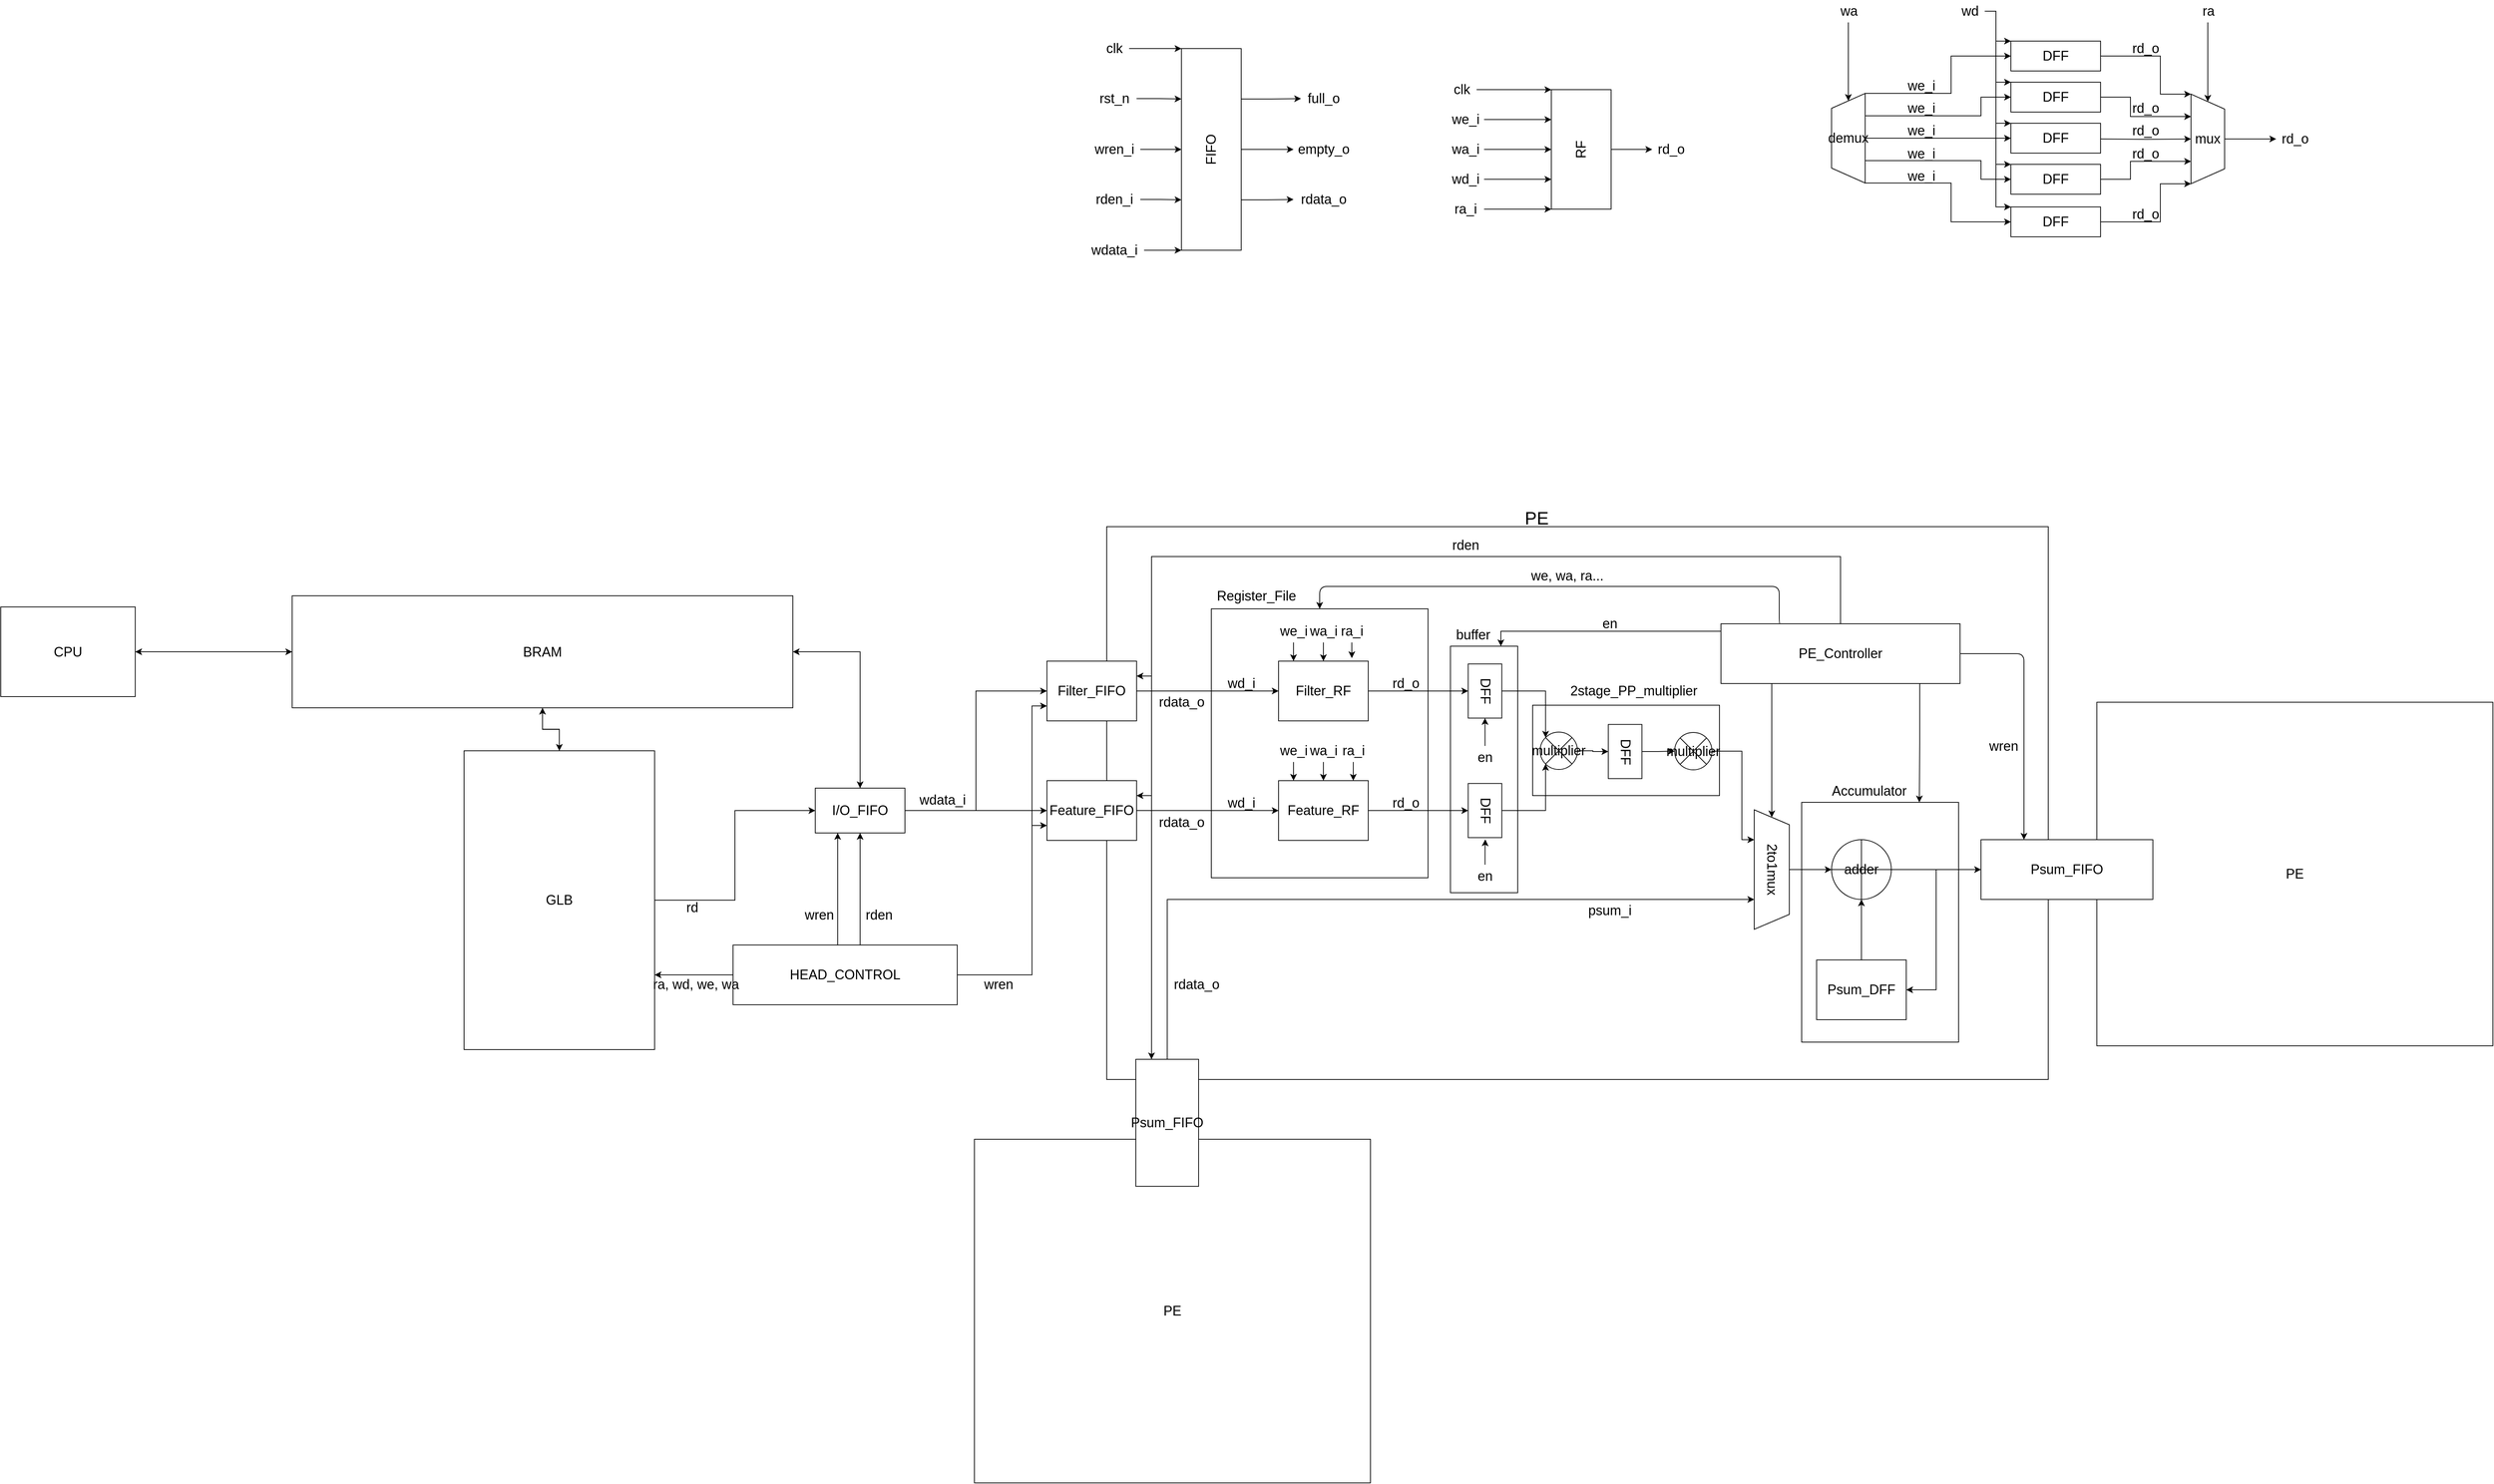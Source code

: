 <mxfile version="20.0.1" type="device"><diagram id="ClHz5DemHqHzd_9Uz0g5" name="Page-1"><mxGraphModel dx="4924" dy="2792" grid="1" gridSize="10" guides="1" tooltips="1" connect="1" arrows="1" fold="1" page="0" pageScale="1" pageWidth="1169" pageHeight="1654" math="0" shadow="0"><root><mxCell id="0"/><mxCell id="1" parent="0"/><mxCell id="YlhcDTUAcdP8kSpqyQOk-126" value="PE" style="whiteSpace=wrap;html=1;fontSize=18;rounded=0;" vertex="1" parent="1"><mxGeometry x="1275" y="95" width="530" height="460" as="geometry"/></mxCell><mxCell id="YlhcDTUAcdP8kSpqyQOk-197" value="PE" style="whiteSpace=wrap;html=1;fontSize=18;rounded=0;" vertex="1" parent="1"><mxGeometry x="-227" y="680" width="530" height="460" as="geometry"/></mxCell><mxCell id="YlhcDTUAcdP8kSpqyQOk-185" value="" style="whiteSpace=wrap;html=1;" vertex="1" parent="1"><mxGeometry x="-50" y="-140" width="1260" height="740" as="geometry"/></mxCell><mxCell id="YlhcDTUAcdP8kSpqyQOk-167" value="" style="whiteSpace=wrap;html=1;fontSize=18;rounded=0;" vertex="1" parent="1"><mxGeometry x="90" y="-30" width="290" height="360" as="geometry"/></mxCell><mxCell id="YlhcDTUAcdP8kSpqyQOk-161" value="" style="whiteSpace=wrap;html=1;fontSize=18;rounded=0;" vertex="1" parent="1"><mxGeometry x="520" y="99" width="250" height="121" as="geometry"/></mxCell><mxCell id="YlhcDTUAcdP8kSpqyQOk-154" value="" style="whiteSpace=wrap;html=1;fontSize=18;rounded=0;" vertex="1" parent="1"><mxGeometry x="880" y="229" width="210" height="321" as="geometry"/></mxCell><mxCell id="YlhcDTUAcdP8kSpqyQOk-148" value="" style="whiteSpace=wrap;html=1;fontSize=18;rounded=0;" vertex="1" parent="1"><mxGeometry x="410" y="20" width="90" height="330" as="geometry"/></mxCell><mxCell id="94a2racDDTuGO-RFMz66-88" style="edgeStyle=orthogonalEdgeStyle;orthogonalLoop=1;jettySize=auto;html=1;entryX=0.5;entryY=1;entryDx=0;entryDy=0;fontSize=18;rounded=0;" parent="1" source="EU0lng_azmRZBJbkWimH-1" target="94a2racDDTuGO-RFMz66-87" edge="1"><mxGeometry relative="1" as="geometry"/></mxCell><mxCell id="EU0lng_azmRZBJbkWimH-1" value="Filter_RF" style="whiteSpace=wrap;html=1;fontSize=18;rounded=0;" parent="1" vertex="1"><mxGeometry x="180" y="40" width="120" height="80" as="geometry"/></mxCell><mxCell id="YlhcDTUAcdP8kSpqyQOk-133" style="edgeStyle=orthogonalEdgeStyle;orthogonalLoop=1;jettySize=auto;html=1;entryX=0.5;entryY=1;entryDx=0;entryDy=0;fontSize=18;rounded=0;" edge="1" parent="1" source="94a2racDDTuGO-RFMz66-1" target="YlhcDTUAcdP8kSpqyQOk-132"><mxGeometry relative="1" as="geometry"/></mxCell><mxCell id="94a2racDDTuGO-RFMz66-1" value="multiplier" style="shape=sumEllipse;perimeter=ellipsePerimeter;whiteSpace=wrap;html=1;backgroundOutline=1;fontSize=18;rounded=0;" parent="1" vertex="1"><mxGeometry x="530" y="135" width="50" height="50" as="geometry"/></mxCell><mxCell id="94a2racDDTuGO-RFMz66-15" style="edgeStyle=orthogonalEdgeStyle;orthogonalLoop=1;jettySize=auto;html=1;fontSize=18;rounded=0;" parent="1" source="94a2racDDTuGO-RFMz66-2" target="94a2racDDTuGO-RFMz66-13" edge="1"><mxGeometry relative="1" as="geometry"/></mxCell><mxCell id="YlhcDTUAcdP8kSpqyQOk-152" style="edgeStyle=orthogonalEdgeStyle;orthogonalLoop=1;jettySize=auto;html=1;entryX=1;entryY=0.5;entryDx=0;entryDy=0;fontSize=18;rounded=0;" edge="1" parent="1" source="94a2racDDTuGO-RFMz66-2" target="YlhcDTUAcdP8kSpqyQOk-151"><mxGeometry relative="1" as="geometry"><Array as="points"><mxPoint x="1060" y="319"/><mxPoint x="1060" y="480"/></Array></mxGeometry></mxCell><mxCell id="94a2racDDTuGO-RFMz66-2" value="adder" style="shape=orEllipse;perimeter=ellipsePerimeter;whiteSpace=wrap;html=1;backgroundOutline=1;fontSize=18;rounded=0;" parent="1" vertex="1"><mxGeometry x="920" y="279" width="80" height="80" as="geometry"/></mxCell><mxCell id="94a2racDDTuGO-RFMz66-90" style="edgeStyle=orthogonalEdgeStyle;orthogonalLoop=1;jettySize=auto;html=1;entryX=0.5;entryY=1;entryDx=0;entryDy=0;fontSize=18;rounded=0;" parent="1" source="94a2racDDTuGO-RFMz66-4" target="94a2racDDTuGO-RFMz66-89" edge="1"><mxGeometry relative="1" as="geometry"/></mxCell><mxCell id="94a2racDDTuGO-RFMz66-4" value="Feature_RF" style="whiteSpace=wrap;html=1;fontSize=18;rounded=0;" parent="1" vertex="1"><mxGeometry x="180" y="200" width="120" height="80" as="geometry"/></mxCell><mxCell id="94a2racDDTuGO-RFMz66-13" value="Psum_FIFO" style="whiteSpace=wrap;html=1;fontSize=18;rounded=0;" parent="1" vertex="1"><mxGeometry x="1120" y="279" width="230" height="80" as="geometry"/></mxCell><mxCell id="94a2racDDTuGO-RFMz66-16" style="edgeStyle=orthogonalEdgeStyle;orthogonalLoop=1;jettySize=auto;html=1;fontSize=18;rounded=0;" parent="1" source="94a2racDDTuGO-RFMz66-14" target="94a2racDDTuGO-RFMz66-4" edge="1"><mxGeometry relative="1" as="geometry"/></mxCell><mxCell id="94a2racDDTuGO-RFMz66-14" value="Feature_FIFO" style="whiteSpace=wrap;html=1;fontSize=18;rounded=0;" parent="1" vertex="1"><mxGeometry x="-130" y="200" width="120" height="80" as="geometry"/></mxCell><mxCell id="94a2racDDTuGO-RFMz66-18" style="edgeStyle=orthogonalEdgeStyle;orthogonalLoop=1;jettySize=auto;html=1;fontSize=18;rounded=0;" parent="1" source="94a2racDDTuGO-RFMz66-17" target="EU0lng_azmRZBJbkWimH-1" edge="1"><mxGeometry relative="1" as="geometry"/></mxCell><mxCell id="94a2racDDTuGO-RFMz66-17" value="Filter_FIFO" style="whiteSpace=wrap;html=1;fontSize=18;rounded=0;" parent="1" vertex="1"><mxGeometry x="-130" y="40" width="120" height="80" as="geometry"/></mxCell><mxCell id="94a2racDDTuGO-RFMz66-33" style="edgeStyle=orthogonalEdgeStyle;orthogonalLoop=1;jettySize=auto;html=1;fontSize=18;rounded=0;" parent="1" source="94a2racDDTuGO-RFMz66-19" target="94a2racDDTuGO-RFMz66-25" edge="1"><mxGeometry relative="1" as="geometry"/></mxCell><mxCell id="94a2racDDTuGO-RFMz66-19" value="RF" style="whiteSpace=wrap;html=1;rotation=-90;fontSize=18;rounded=0;" parent="1" vertex="1"><mxGeometry x="505" y="-685" width="160" height="80" as="geometry"/></mxCell><mxCell id="94a2racDDTuGO-RFMz66-27" style="edgeStyle=orthogonalEdgeStyle;orthogonalLoop=1;jettySize=auto;html=1;entryX=1;entryY=0;entryDx=0;entryDy=0;fontSize=18;rounded=0;" parent="1" source="94a2racDDTuGO-RFMz66-20" target="94a2racDDTuGO-RFMz66-19" edge="1"><mxGeometry relative="1" as="geometry"><Array as="points"><mxPoint x="525" y="-725"/><mxPoint x="525" y="-725"/></Array></mxGeometry></mxCell><mxCell id="94a2racDDTuGO-RFMz66-20" value="clk" style="text;html=1;align=center;verticalAlign=middle;resizable=0;points=[];autosize=1;strokeColor=none;fillColor=none;fontSize=18;rounded=0;" parent="1" vertex="1"><mxGeometry x="405" y="-740" width="40" height="30" as="geometry"/></mxCell><mxCell id="94a2racDDTuGO-RFMz66-28" style="edgeStyle=orthogonalEdgeStyle;orthogonalLoop=1;jettySize=auto;html=1;entryX=0.75;entryY=0;entryDx=0;entryDy=0;fontSize=18;rounded=0;" parent="1" source="94a2racDDTuGO-RFMz66-21" target="94a2racDDTuGO-RFMz66-19" edge="1"><mxGeometry relative="1" as="geometry"/></mxCell><mxCell id="94a2racDDTuGO-RFMz66-21" value="we_i" style="text;html=1;align=center;verticalAlign=middle;resizable=0;points=[];autosize=1;strokeColor=none;fillColor=none;fontSize=18;rounded=0;" parent="1" vertex="1"><mxGeometry x="405" y="-700" width="50" height="30" as="geometry"/></mxCell><mxCell id="94a2racDDTuGO-RFMz66-29" style="edgeStyle=orthogonalEdgeStyle;orthogonalLoop=1;jettySize=auto;html=1;entryX=0.5;entryY=0;entryDx=0;entryDy=0;fontSize=18;rounded=0;" parent="1" source="94a2racDDTuGO-RFMz66-22" target="94a2racDDTuGO-RFMz66-19" edge="1"><mxGeometry relative="1" as="geometry"/></mxCell><mxCell id="94a2racDDTuGO-RFMz66-22" value="wa_i" style="text;html=1;align=center;verticalAlign=middle;resizable=0;points=[];autosize=1;strokeColor=none;fillColor=none;fontSize=18;rounded=0;" parent="1" vertex="1"><mxGeometry x="405" y="-660" width="50" height="30" as="geometry"/></mxCell><mxCell id="94a2racDDTuGO-RFMz66-30" style="edgeStyle=orthogonalEdgeStyle;orthogonalLoop=1;jettySize=auto;html=1;entryX=0.25;entryY=0;entryDx=0;entryDy=0;fontSize=18;rounded=0;" parent="1" source="94a2racDDTuGO-RFMz66-23" target="94a2racDDTuGO-RFMz66-19" edge="1"><mxGeometry relative="1" as="geometry"/></mxCell><mxCell id="94a2racDDTuGO-RFMz66-23" value="wd_i" style="text;html=1;align=center;verticalAlign=middle;resizable=0;points=[];autosize=1;strokeColor=none;fillColor=none;fontSize=18;rounded=0;" parent="1" vertex="1"><mxGeometry x="405" y="-620" width="50" height="30" as="geometry"/></mxCell><mxCell id="94a2racDDTuGO-RFMz66-31" style="edgeStyle=orthogonalEdgeStyle;orthogonalLoop=1;jettySize=auto;html=1;entryX=0;entryY=0;entryDx=0;entryDy=0;fontSize=18;rounded=0;" parent="1" source="94a2racDDTuGO-RFMz66-24" target="94a2racDDTuGO-RFMz66-19" edge="1"><mxGeometry relative="1" as="geometry"><Array as="points"><mxPoint x="525" y="-565"/><mxPoint x="525" y="-565"/></Array></mxGeometry></mxCell><mxCell id="94a2racDDTuGO-RFMz66-24" value="ra_i" style="text;html=1;align=center;verticalAlign=middle;resizable=0;points=[];autosize=1;strokeColor=none;fillColor=none;fontSize=18;rounded=0;" parent="1" vertex="1"><mxGeometry x="405" y="-580" width="50" height="30" as="geometry"/></mxCell><mxCell id="94a2racDDTuGO-RFMz66-25" value="rd_o" style="text;html=1;align=center;verticalAlign=middle;resizable=0;points=[];autosize=1;strokeColor=none;fillColor=none;fontSize=18;rounded=0;" parent="1" vertex="1"><mxGeometry x="680" y="-660" width="50" height="30" as="geometry"/></mxCell><mxCell id="94a2racDDTuGO-RFMz66-34" value="wd_i" style="text;html=1;align=center;verticalAlign=middle;resizable=0;points=[];autosize=1;strokeColor=none;fillColor=none;fontSize=18;rounded=0;" parent="1" vertex="1"><mxGeometry x="105" y="55" width="50" height="30" as="geometry"/></mxCell><mxCell id="94a2racDDTuGO-RFMz66-35" value="wd_i" style="text;html=1;align=center;verticalAlign=middle;resizable=0;points=[];autosize=1;strokeColor=none;fillColor=none;fontSize=18;rounded=0;" parent="1" vertex="1"><mxGeometry x="105" y="215" width="50" height="30" as="geometry"/></mxCell><mxCell id="94a2racDDTuGO-RFMz66-38" style="edgeStyle=orthogonalEdgeStyle;orthogonalLoop=1;jettySize=auto;html=1;entryX=0.5;entryY=0;entryDx=0;entryDy=0;fontSize=18;rounded=0;" parent="1" source="94a2racDDTuGO-RFMz66-36" edge="1"><mxGeometry relative="1" as="geometry"><mxPoint x="200" y="40" as="targetPoint"/></mxGeometry></mxCell><mxCell id="94a2racDDTuGO-RFMz66-36" value="we_i" style="text;html=1;align=center;verticalAlign=middle;resizable=0;points=[];autosize=1;strokeColor=none;fillColor=none;fontSize=18;rounded=0;" parent="1" vertex="1"><mxGeometry x="175" y="-15" width="50" height="30" as="geometry"/></mxCell><mxCell id="94a2racDDTuGO-RFMz66-39" style="edgeStyle=orthogonalEdgeStyle;orthogonalLoop=1;jettySize=auto;html=1;entryX=0.5;entryY=0;entryDx=0;entryDy=0;fontSize=18;rounded=0;" parent="1" source="94a2racDDTuGO-RFMz66-37" edge="1"><mxGeometry relative="1" as="geometry"><mxPoint x="200" y="200" as="targetPoint"/></mxGeometry></mxCell><mxCell id="94a2racDDTuGO-RFMz66-37" value="we_i" style="text;html=1;align=center;verticalAlign=middle;resizable=0;points=[];autosize=1;strokeColor=none;fillColor=none;fontSize=18;rounded=0;" parent="1" vertex="1"><mxGeometry x="175" y="145" width="50" height="30" as="geometry"/></mxCell><mxCell id="94a2racDDTuGO-RFMz66-46" style="edgeStyle=orthogonalEdgeStyle;orthogonalLoop=1;jettySize=auto;html=1;entryX=0.5;entryY=0;entryDx=0;entryDy=0;fontSize=18;rounded=0;" parent="1" source="94a2racDDTuGO-RFMz66-40" target="EU0lng_azmRZBJbkWimH-1" edge="1"><mxGeometry relative="1" as="geometry"/></mxCell><mxCell id="94a2racDDTuGO-RFMz66-40" value="wa_i" style="text;html=1;align=center;verticalAlign=middle;resizable=0;points=[];autosize=1;strokeColor=none;fillColor=none;fontSize=18;rounded=0;" parent="1" vertex="1"><mxGeometry x="215" y="-15" width="50" height="30" as="geometry"/></mxCell><mxCell id="94a2racDDTuGO-RFMz66-48" style="edgeStyle=orthogonalEdgeStyle;orthogonalLoop=1;jettySize=auto;html=1;entryX=0.817;entryY=-0.05;entryDx=0;entryDy=0;entryPerimeter=0;fontSize=18;rounded=0;" parent="1" source="94a2racDDTuGO-RFMz66-41" target="EU0lng_azmRZBJbkWimH-1" edge="1"><mxGeometry relative="1" as="geometry"/></mxCell><mxCell id="94a2racDDTuGO-RFMz66-41" value="ra_i" style="text;html=1;align=center;verticalAlign=middle;resizable=0;points=[];autosize=1;strokeColor=none;fillColor=none;fontSize=18;rounded=0;" parent="1" vertex="1"><mxGeometry x="253" y="-15" width="50" height="30" as="geometry"/></mxCell><mxCell id="94a2racDDTuGO-RFMz66-44" style="edgeStyle=orthogonalEdgeStyle;orthogonalLoop=1;jettySize=auto;html=1;entryX=0.5;entryY=0;entryDx=0;entryDy=0;fontSize=18;rounded=0;" parent="1" source="94a2racDDTuGO-RFMz66-42" target="94a2racDDTuGO-RFMz66-4" edge="1"><mxGeometry relative="1" as="geometry"/></mxCell><mxCell id="94a2racDDTuGO-RFMz66-42" value="wa_i" style="text;html=1;align=center;verticalAlign=middle;resizable=0;points=[];autosize=1;strokeColor=none;fillColor=none;fontSize=18;rounded=0;" parent="1" vertex="1"><mxGeometry x="215" y="145" width="50" height="30" as="geometry"/></mxCell><mxCell id="94a2racDDTuGO-RFMz66-45" style="edgeStyle=orthogonalEdgeStyle;orthogonalLoop=1;jettySize=auto;html=1;entryX=0.833;entryY=0;entryDx=0;entryDy=0;entryPerimeter=0;fontSize=18;rounded=0;" parent="1" source="94a2racDDTuGO-RFMz66-43" target="94a2racDDTuGO-RFMz66-4" edge="1"><mxGeometry relative="1" as="geometry"/></mxCell><mxCell id="94a2racDDTuGO-RFMz66-43" value="ra_i" style="text;html=1;align=center;verticalAlign=middle;resizable=0;points=[];autosize=1;strokeColor=none;fillColor=none;fontSize=18;rounded=0;" parent="1" vertex="1"><mxGeometry x="255" y="145" width="50" height="30" as="geometry"/></mxCell><mxCell id="94a2racDDTuGO-RFMz66-57" value="rd_o" style="text;html=1;align=center;verticalAlign=middle;resizable=0;points=[];autosize=1;strokeColor=none;fillColor=none;fontSize=18;rounded=0;" parent="1" vertex="1"><mxGeometry x="325" y="55" width="50" height="30" as="geometry"/></mxCell><mxCell id="94a2racDDTuGO-RFMz66-58" value="rd_o" style="text;html=1;align=center;verticalAlign=middle;resizable=0;points=[];autosize=1;strokeColor=none;fillColor=none;fontSize=18;rounded=0;" parent="1" vertex="1"><mxGeometry x="325" y="215" width="50" height="30" as="geometry"/></mxCell><mxCell id="94a2racDDTuGO-RFMz66-67" style="edgeStyle=orthogonalEdgeStyle;orthogonalLoop=1;jettySize=auto;html=1;entryX=0.75;entryY=1;entryDx=0;entryDy=0;fontSize=18;rounded=0;exitX=0.5;exitY=0;exitDx=0;exitDy=0;" parent="1" source="94a2racDDTuGO-RFMz66-62" target="94a2racDDTuGO-RFMz66-64" edge="1"><mxGeometry relative="1" as="geometry"/></mxCell><mxCell id="94a2racDDTuGO-RFMz66-62" value="Psum_FIFO" style="whiteSpace=wrap;html=1;fontSize=18;rounded=0;" parent="1" vertex="1"><mxGeometry x="-11" y="573" width="84" height="170" as="geometry"/></mxCell><mxCell id="94a2racDDTuGO-RFMz66-68" style="edgeStyle=orthogonalEdgeStyle;orthogonalLoop=1;jettySize=auto;html=1;entryX=0;entryY=0.5;entryDx=0;entryDy=0;fontSize=18;rounded=0;" parent="1" source="94a2racDDTuGO-RFMz66-64" target="94a2racDDTuGO-RFMz66-2" edge="1"><mxGeometry relative="1" as="geometry"/></mxCell><mxCell id="94a2racDDTuGO-RFMz66-64" value="2to1mux" style="shape=trapezoid;perimeter=trapezoidPerimeter;whiteSpace=wrap;html=1;fixedSize=1;rotation=90;fontSize=18;rounded=0;" parent="1" vertex="1"><mxGeometry x="760" y="295.5" width="160" height="47" as="geometry"/></mxCell><mxCell id="YlhcDTUAcdP8kSpqyQOk-160" style="edgeStyle=orthogonalEdgeStyle;orthogonalLoop=1;jettySize=auto;html=1;entryX=0.75;entryY=0;entryDx=0;entryDy=0;fontSize=18;rounded=0;" edge="1" parent="1" source="94a2racDDTuGO-RFMz66-74" target="YlhcDTUAcdP8kSpqyQOk-148"><mxGeometry relative="1" as="geometry"><Array as="points"><mxPoint x="478"/></Array></mxGeometry></mxCell><mxCell id="YlhcDTUAcdP8kSpqyQOk-164" style="edgeStyle=orthogonalEdgeStyle;orthogonalLoop=1;jettySize=auto;html=1;exitX=0.25;exitY=1;exitDx=0;exitDy=0;entryX=0;entryY=0.5;entryDx=0;entryDy=0;fontSize=18;rounded=0;" edge="1" parent="1" source="94a2racDDTuGO-RFMz66-74" target="94a2racDDTuGO-RFMz66-64"><mxGeometry relative="1" as="geometry"><Array as="points"><mxPoint x="840" y="70"/></Array></mxGeometry></mxCell><mxCell id="YlhcDTUAcdP8kSpqyQOk-178" style="edgeStyle=orthogonalEdgeStyle;orthogonalLoop=1;jettySize=auto;html=1;exitX=0.75;exitY=1;exitDx=0;exitDy=0;entryX=0.75;entryY=0;entryDx=0;entryDy=0;fontSize=18;rounded=0;" edge="1" parent="1" source="94a2racDDTuGO-RFMz66-74" target="YlhcDTUAcdP8kSpqyQOk-154"><mxGeometry relative="1" as="geometry"><Array as="points"><mxPoint x="1038" y="70"/><mxPoint x="1038" y="150"/></Array></mxGeometry></mxCell><mxCell id="YlhcDTUAcdP8kSpqyQOk-186" style="edgeStyle=orthogonalEdgeStyle;orthogonalLoop=1;jettySize=auto;html=1;entryX=0.25;entryY=0;entryDx=0;entryDy=0;" edge="1" parent="1" source="94a2racDDTuGO-RFMz66-74" target="94a2racDDTuGO-RFMz66-13"><mxGeometry relative="1" as="geometry"/></mxCell><mxCell id="YlhcDTUAcdP8kSpqyQOk-187" style="edgeStyle=orthogonalEdgeStyle;orthogonalLoop=1;jettySize=auto;html=1;entryX=0.5;entryY=0;entryDx=0;entryDy=0;exitX=0.25;exitY=0;exitDx=0;exitDy=0;" edge="1" parent="1" source="94a2racDDTuGO-RFMz66-74" target="YlhcDTUAcdP8kSpqyQOk-167"><mxGeometry relative="1" as="geometry"><Array as="points"><mxPoint x="850" y="-10"/><mxPoint x="850" y="-60"/><mxPoint x="235" y="-60"/></Array></mxGeometry></mxCell><mxCell id="YlhcDTUAcdP8kSpqyQOk-193" style="edgeStyle=orthogonalEdgeStyle;rounded=0;orthogonalLoop=1;jettySize=auto;html=1;entryX=1;entryY=0.25;entryDx=0;entryDy=0;fontSize=24;" edge="1" parent="1" source="94a2racDDTuGO-RFMz66-74" target="94a2racDDTuGO-RFMz66-17"><mxGeometry relative="1" as="geometry"><Array as="points"><mxPoint x="932" y="-100"/><mxPoint x="10" y="-100"/><mxPoint x="10" y="60"/></Array></mxGeometry></mxCell><mxCell id="YlhcDTUAcdP8kSpqyQOk-194" style="edgeStyle=orthogonalEdgeStyle;rounded=0;orthogonalLoop=1;jettySize=auto;html=1;entryX=1;entryY=0.25;entryDx=0;entryDy=0;fontSize=24;" edge="1" parent="1" source="94a2racDDTuGO-RFMz66-74" target="94a2racDDTuGO-RFMz66-14"><mxGeometry relative="1" as="geometry"><Array as="points"><mxPoint x="932" y="-100"/><mxPoint x="10" y="-100"/><mxPoint x="10" y="220"/></Array></mxGeometry></mxCell><mxCell id="YlhcDTUAcdP8kSpqyQOk-199" style="edgeStyle=orthogonalEdgeStyle;rounded=0;orthogonalLoop=1;jettySize=auto;html=1;entryX=0.25;entryY=0;entryDx=0;entryDy=0;fontSize=24;" edge="1" parent="1" source="94a2racDDTuGO-RFMz66-74" target="94a2racDDTuGO-RFMz66-62"><mxGeometry relative="1" as="geometry"><Array as="points"><mxPoint x="932" y="-100"/><mxPoint x="10" y="-100"/><mxPoint x="10" y="560"/></Array></mxGeometry></mxCell><mxCell id="94a2racDDTuGO-RFMz66-74" value="PE_Controller" style="whiteSpace=wrap;html=1;fontSize=18;rounded=0;" parent="1" vertex="1"><mxGeometry x="772" y="-10" width="320" height="80" as="geometry"/></mxCell><mxCell id="94a2racDDTuGO-RFMz66-86" value="psum_i" style="text;html=1;align=center;verticalAlign=middle;resizable=0;points=[];autosize=1;strokeColor=none;fillColor=none;fontSize=18;rounded=0;" parent="1" vertex="1"><mxGeometry x="587.5" y="359" width="70" height="30" as="geometry"/></mxCell><mxCell id="YlhcDTUAcdP8kSpqyQOk-135" style="edgeStyle=orthogonalEdgeStyle;orthogonalLoop=1;jettySize=auto;html=1;entryX=0;entryY=0;entryDx=0;entryDy=0;fontSize=18;rounded=0;" edge="1" parent="1" source="94a2racDDTuGO-RFMz66-87" target="94a2racDDTuGO-RFMz66-1"><mxGeometry relative="1" as="geometry"/></mxCell><mxCell id="94a2racDDTuGO-RFMz66-87" value="DFF" style="whiteSpace=wrap;html=1;rotation=90;fontSize=18;rounded=0;" parent="1" vertex="1"><mxGeometry x="420" y="57.5" width="72.5" height="45" as="geometry"/></mxCell><mxCell id="YlhcDTUAcdP8kSpqyQOk-136" style="edgeStyle=orthogonalEdgeStyle;orthogonalLoop=1;jettySize=auto;html=1;entryX=0;entryY=1;entryDx=0;entryDy=0;fontSize=18;rounded=0;" edge="1" parent="1" source="94a2racDDTuGO-RFMz66-89" target="94a2racDDTuGO-RFMz66-1"><mxGeometry relative="1" as="geometry"/></mxCell><mxCell id="94a2racDDTuGO-RFMz66-89" value="DFF" style="whiteSpace=wrap;html=1;rotation=90;fontSize=18;rounded=0;" parent="1" vertex="1"><mxGeometry x="420" y="217.5" width="72.5" height="45" as="geometry"/></mxCell><mxCell id="YlhcDTUAcdP8kSpqyQOk-14" style="edgeStyle=orthogonalEdgeStyle;orthogonalLoop=1;jettySize=auto;html=1;exitX=0.75;exitY=1;exitDx=0;exitDy=0;fontSize=18;rounded=0;" edge="1" parent="1" source="YlhcDTUAcdP8kSpqyQOk-1" target="YlhcDTUAcdP8kSpqyQOk-8"><mxGeometry relative="1" as="geometry"/></mxCell><mxCell id="YlhcDTUAcdP8kSpqyQOk-15" style="edgeStyle=orthogonalEdgeStyle;orthogonalLoop=1;jettySize=auto;html=1;exitX=0.5;exitY=1;exitDx=0;exitDy=0;fontSize=18;rounded=0;" edge="1" parent="1" source="YlhcDTUAcdP8kSpqyQOk-1" target="YlhcDTUAcdP8kSpqyQOk-9"><mxGeometry relative="1" as="geometry"/></mxCell><mxCell id="YlhcDTUAcdP8kSpqyQOk-16" style="edgeStyle=orthogonalEdgeStyle;orthogonalLoop=1;jettySize=auto;html=1;exitX=0.25;exitY=1;exitDx=0;exitDy=0;fontSize=18;rounded=0;" edge="1" parent="1" source="YlhcDTUAcdP8kSpqyQOk-1" target="YlhcDTUAcdP8kSpqyQOk-13"><mxGeometry relative="1" as="geometry"/></mxCell><mxCell id="YlhcDTUAcdP8kSpqyQOk-1" value="FIFO" style="whiteSpace=wrap;html=1;rotation=-90;fontSize=18;rounded=0;" vertex="1" parent="1"><mxGeometry x="-45" y="-685" width="270" height="80" as="geometry"/></mxCell><mxCell id="YlhcDTUAcdP8kSpqyQOk-17" style="edgeStyle=orthogonalEdgeStyle;orthogonalLoop=1;jettySize=auto;html=1;entryX=1;entryY=0;entryDx=0;entryDy=0;fontSize=18;rounded=0;" edge="1" parent="1" source="YlhcDTUAcdP8kSpqyQOk-4" target="YlhcDTUAcdP8kSpqyQOk-1"><mxGeometry relative="1" as="geometry"><Array as="points"><mxPoint x="30" y="-780"/><mxPoint x="30" y="-780"/></Array></mxGeometry></mxCell><mxCell id="YlhcDTUAcdP8kSpqyQOk-4" value="clk" style="text;html=1;align=center;verticalAlign=middle;resizable=0;points=[];autosize=1;strokeColor=none;fillColor=none;fontSize=18;rounded=0;" vertex="1" parent="1"><mxGeometry x="-60" y="-795" width="40" height="30" as="geometry"/></mxCell><mxCell id="YlhcDTUAcdP8kSpqyQOk-19" style="edgeStyle=orthogonalEdgeStyle;orthogonalLoop=1;jettySize=auto;html=1;entryX=0.75;entryY=0;entryDx=0;entryDy=0;fontSize=18;rounded=0;" edge="1" parent="1" source="YlhcDTUAcdP8kSpqyQOk-5" target="YlhcDTUAcdP8kSpqyQOk-1"><mxGeometry relative="1" as="geometry"/></mxCell><mxCell id="YlhcDTUAcdP8kSpqyQOk-5" value="rst_n" style="text;html=1;align=center;verticalAlign=middle;resizable=0;points=[];autosize=1;strokeColor=none;fillColor=none;fontSize=18;rounded=0;" vertex="1" parent="1"><mxGeometry x="-70" y="-728" width="60" height="30" as="geometry"/></mxCell><mxCell id="YlhcDTUAcdP8kSpqyQOk-20" style="edgeStyle=orthogonalEdgeStyle;orthogonalLoop=1;jettySize=auto;html=1;fontSize=18;rounded=0;" edge="1" parent="1" source="YlhcDTUAcdP8kSpqyQOk-6" target="YlhcDTUAcdP8kSpqyQOk-1"><mxGeometry relative="1" as="geometry"/></mxCell><mxCell id="YlhcDTUAcdP8kSpqyQOk-6" value="wren_i" style="text;html=1;align=center;verticalAlign=middle;resizable=0;points=[];autosize=1;strokeColor=none;fillColor=none;fontSize=18;rounded=0;" vertex="1" parent="1"><mxGeometry x="-75" y="-660" width="70" height="30" as="geometry"/></mxCell><mxCell id="YlhcDTUAcdP8kSpqyQOk-21" style="edgeStyle=orthogonalEdgeStyle;orthogonalLoop=1;jettySize=auto;html=1;entryX=0.25;entryY=0;entryDx=0;entryDy=0;fontSize=18;rounded=0;" edge="1" parent="1" source="YlhcDTUAcdP8kSpqyQOk-7" target="YlhcDTUAcdP8kSpqyQOk-1"><mxGeometry relative="1" as="geometry"/></mxCell><mxCell id="YlhcDTUAcdP8kSpqyQOk-7" value="rden_i" style="text;html=1;align=center;verticalAlign=middle;resizable=0;points=[];autosize=1;strokeColor=none;fillColor=none;fontSize=18;rounded=0;" vertex="1" parent="1"><mxGeometry x="-75" y="-593" width="70" height="30" as="geometry"/></mxCell><mxCell id="YlhcDTUAcdP8kSpqyQOk-8" value="full_o" style="text;html=1;align=center;verticalAlign=middle;resizable=0;points=[];autosize=1;strokeColor=none;fillColor=none;fontSize=18;rounded=0;" vertex="1" parent="1"><mxGeometry x="210" y="-728" width="60" height="30" as="geometry"/></mxCell><mxCell id="YlhcDTUAcdP8kSpqyQOk-9" value="empty_o" style="text;html=1;align=center;verticalAlign=middle;resizable=0;points=[];autosize=1;strokeColor=none;fillColor=none;fontSize=18;rounded=0;" vertex="1" parent="1"><mxGeometry x="200" y="-660" width="80" height="30" as="geometry"/></mxCell><mxCell id="YlhcDTUAcdP8kSpqyQOk-22" style="edgeStyle=orthogonalEdgeStyle;orthogonalLoop=1;jettySize=auto;html=1;entryX=0;entryY=0;entryDx=0;entryDy=0;fontSize=18;rounded=0;" edge="1" parent="1" source="YlhcDTUAcdP8kSpqyQOk-12" target="YlhcDTUAcdP8kSpqyQOk-1"><mxGeometry relative="1" as="geometry"><Array as="points"><mxPoint x="30" y="-510"/><mxPoint x="30" y="-510"/></Array></mxGeometry></mxCell><mxCell id="YlhcDTUAcdP8kSpqyQOk-12" value="wdata_i" style="text;html=1;align=center;verticalAlign=middle;resizable=0;points=[];autosize=1;strokeColor=none;fillColor=none;fontSize=18;rounded=0;" vertex="1" parent="1"><mxGeometry x="-80" y="-525" width="80" height="30" as="geometry"/></mxCell><mxCell id="YlhcDTUAcdP8kSpqyQOk-13" value="rdata_o" style="text;html=1;align=center;verticalAlign=middle;resizable=0;points=[];autosize=1;strokeColor=none;fillColor=none;rotation=0;fontSize=18;rounded=0;" vertex="1" parent="1"><mxGeometry x="200" y="-593" width="80" height="30" as="geometry"/></mxCell><mxCell id="YlhcDTUAcdP8kSpqyQOk-40" style="edgeStyle=orthogonalEdgeStyle;orthogonalLoop=1;jettySize=auto;html=1;entryX=1;entryY=0.5;entryDx=0;entryDy=0;fontSize=18;rounded=0;" edge="1" parent="1" source="YlhcDTUAcdP8kSpqyQOk-27" target="YlhcDTUAcdP8kSpqyQOk-37"><mxGeometry relative="1" as="geometry"><Array as="points"><mxPoint x="-380" y="28"/></Array></mxGeometry></mxCell><mxCell id="YlhcDTUAcdP8kSpqyQOk-128" style="edgeStyle=orthogonalEdgeStyle;orthogonalLoop=1;jettySize=auto;html=1;entryX=0;entryY=0.5;entryDx=0;entryDy=0;fontSize=18;rounded=0;" edge="1" parent="1" source="YlhcDTUAcdP8kSpqyQOk-27" target="94a2racDDTuGO-RFMz66-14"><mxGeometry relative="1" as="geometry"/></mxCell><mxCell id="YlhcDTUAcdP8kSpqyQOk-129" style="edgeStyle=orthogonalEdgeStyle;orthogonalLoop=1;jettySize=auto;html=1;entryX=0;entryY=0.5;entryDx=0;entryDy=0;fontSize=18;rounded=0;" edge="1" parent="1" source="YlhcDTUAcdP8kSpqyQOk-27" target="94a2racDDTuGO-RFMz66-17"><mxGeometry relative="1" as="geometry"/></mxCell><mxCell id="YlhcDTUAcdP8kSpqyQOk-27" value="I/O_FIFO" style="whiteSpace=wrap;html=1;fontSize=18;rounded=0;" vertex="1" parent="1"><mxGeometry x="-440" y="210" width="120" height="60" as="geometry"/></mxCell><mxCell id="YlhcDTUAcdP8kSpqyQOk-117" style="edgeStyle=orthogonalEdgeStyle;orthogonalLoop=1;jettySize=auto;html=1;entryX=0.5;entryY=1;entryDx=0;entryDy=0;fontSize=18;rounded=0;" edge="1" parent="1" source="YlhcDTUAcdP8kSpqyQOk-31" target="YlhcDTUAcdP8kSpqyQOk-37"><mxGeometry relative="1" as="geometry"/></mxCell><mxCell id="YlhcDTUAcdP8kSpqyQOk-120" style="edgeStyle=orthogonalEdgeStyle;orthogonalLoop=1;jettySize=auto;html=1;entryX=0;entryY=0.5;entryDx=0;entryDy=0;fontSize=18;rounded=0;" edge="1" parent="1" source="YlhcDTUAcdP8kSpqyQOk-31" target="YlhcDTUAcdP8kSpqyQOk-27"><mxGeometry relative="1" as="geometry"/></mxCell><mxCell id="YlhcDTUAcdP8kSpqyQOk-31" value="GLB" style="whiteSpace=wrap;html=1;fontSize=18;rounded=0;" vertex="1" parent="1"><mxGeometry x="-910" y="160" width="255" height="400" as="geometry"/></mxCell><mxCell id="YlhcDTUAcdP8kSpqyQOk-38" style="edgeStyle=orthogonalEdgeStyle;orthogonalLoop=1;jettySize=auto;html=1;entryX=0.5;entryY=0;entryDx=0;entryDy=0;fontSize=18;rounded=0;" edge="1" parent="1" source="YlhcDTUAcdP8kSpqyQOk-37" target="YlhcDTUAcdP8kSpqyQOk-27"><mxGeometry relative="1" as="geometry"/></mxCell><mxCell id="YlhcDTUAcdP8kSpqyQOk-43" style="edgeStyle=orthogonalEdgeStyle;orthogonalLoop=1;jettySize=auto;html=1;entryX=1;entryY=0.5;entryDx=0;entryDy=0;fontSize=18;rounded=0;" edge="1" parent="1" source="YlhcDTUAcdP8kSpqyQOk-37" target="YlhcDTUAcdP8kSpqyQOk-41"><mxGeometry relative="1" as="geometry"/></mxCell><mxCell id="YlhcDTUAcdP8kSpqyQOk-116" style="edgeStyle=orthogonalEdgeStyle;orthogonalLoop=1;jettySize=auto;html=1;exitX=0.5;exitY=1;exitDx=0;exitDy=0;entryX=0.5;entryY=0;entryDx=0;entryDy=0;fontSize=18;rounded=0;" edge="1" parent="1" source="YlhcDTUAcdP8kSpqyQOk-37" target="YlhcDTUAcdP8kSpqyQOk-31"><mxGeometry relative="1" as="geometry"/></mxCell><mxCell id="YlhcDTUAcdP8kSpqyQOk-37" value="BRAM" style="whiteSpace=wrap;html=1;fontSize=18;rounded=0;" vertex="1" parent="1"><mxGeometry x="-1140" y="-47.5" width="670" height="150" as="geometry"/></mxCell><mxCell id="YlhcDTUAcdP8kSpqyQOk-42" style="edgeStyle=orthogonalEdgeStyle;orthogonalLoop=1;jettySize=auto;html=1;entryX=0;entryY=0.5;entryDx=0;entryDy=0;fontSize=18;rounded=0;" edge="1" parent="1" source="YlhcDTUAcdP8kSpqyQOk-41" target="YlhcDTUAcdP8kSpqyQOk-37"><mxGeometry relative="1" as="geometry"/></mxCell><mxCell id="YlhcDTUAcdP8kSpqyQOk-41" value="CPU" style="whiteSpace=wrap;html=1;fontSize=18;rounded=0;" vertex="1" parent="1"><mxGeometry x="-1530" y="-32.5" width="180" height="120" as="geometry"/></mxCell><mxCell id="YlhcDTUAcdP8kSpqyQOk-44" value="wdata_i" style="text;html=1;align=center;verticalAlign=middle;resizable=0;points=[];autosize=1;strokeColor=none;fillColor=none;fontSize=18;rounded=0;" vertex="1" parent="1"><mxGeometry x="-310" y="210.5" width="80" height="30" as="geometry"/></mxCell><mxCell id="YlhcDTUAcdP8kSpqyQOk-45" value="rdata_o" style="text;html=1;align=center;verticalAlign=middle;resizable=0;points=[];autosize=1;strokeColor=none;fillColor=none;rotation=0;fontSize=18;rounded=0;" vertex="1" parent="1"><mxGeometry x="10" y="80" width="80" height="30" as="geometry"/></mxCell><mxCell id="YlhcDTUAcdP8kSpqyQOk-46" value="rdata_o" style="text;html=1;align=center;verticalAlign=middle;resizable=0;points=[];autosize=1;strokeColor=none;fillColor=none;rotation=0;fontSize=18;rounded=0;" vertex="1" parent="1"><mxGeometry x="10" y="240.5" width="80" height="30" as="geometry"/></mxCell><mxCell id="YlhcDTUAcdP8kSpqyQOk-47" value="rdata_o" style="text;html=1;align=center;verticalAlign=middle;resizable=0;points=[];autosize=1;strokeColor=none;fillColor=none;rotation=0;fontSize=18;rounded=0;" vertex="1" parent="1"><mxGeometry x="30" y="458" width="80" height="30" as="geometry"/></mxCell><mxCell id="YlhcDTUAcdP8kSpqyQOk-53" style="edgeStyle=orthogonalEdgeStyle;orthogonalLoop=1;jettySize=auto;html=1;entryX=0.5;entryY=1;entryDx=0;entryDy=0;fontSize=18;rounded=0;" edge="1" parent="1" target="YlhcDTUAcdP8kSpqyQOk-49"><mxGeometry relative="1" as="geometry"><mxPoint x="1280.0" y="-659" as="sourcePoint"/></mxGeometry></mxCell><mxCell id="YlhcDTUAcdP8kSpqyQOk-56" style="edgeStyle=orthogonalEdgeStyle;orthogonalLoop=1;jettySize=auto;html=1;exitX=0.5;exitY=0;exitDx=0;exitDy=0;fontSize=18;rounded=0;" edge="1" parent="1" source="YlhcDTUAcdP8kSpqyQOk-49" target="YlhcDTUAcdP8kSpqyQOk-55"><mxGeometry relative="1" as="geometry"/></mxCell><mxCell id="YlhcDTUAcdP8kSpqyQOk-49" value="mux" style="shape=trapezoid;perimeter=trapezoidPerimeter;whiteSpace=wrap;html=1;fixedSize=1;direction=south;fontSize=18;rounded=0;" vertex="1" parent="1"><mxGeometry x="1401" y="-719" width="45" height="120" as="geometry"/></mxCell><mxCell id="YlhcDTUAcdP8kSpqyQOk-68" style="edgeStyle=orthogonalEdgeStyle;orthogonalLoop=1;jettySize=auto;html=1;exitX=1;exitY=1;exitDx=0;exitDy=0;entryX=0;entryY=0.5;entryDx=0;entryDy=0;fontSize=18;rounded=0;" edge="1" parent="1" source="YlhcDTUAcdP8kSpqyQOk-51" target="YlhcDTUAcdP8kSpqyQOk-61"><mxGeometry relative="1" as="geometry"><Array as="points"><mxPoint x="1080" y="-720"/><mxPoint x="1080" y="-770"/></Array></mxGeometry></mxCell><mxCell id="YlhcDTUAcdP8kSpqyQOk-69" style="edgeStyle=orthogonalEdgeStyle;orthogonalLoop=1;jettySize=auto;html=1;exitX=0.75;exitY=1;exitDx=0;exitDy=0;entryX=0;entryY=0.5;entryDx=0;entryDy=0;fontSize=18;rounded=0;" edge="1" parent="1" source="YlhcDTUAcdP8kSpqyQOk-51" target="YlhcDTUAcdP8kSpqyQOk-58"><mxGeometry relative="1" as="geometry"><Array as="points"><mxPoint x="1120" y="-690"/><mxPoint x="1120" y="-715"/></Array></mxGeometry></mxCell><mxCell id="YlhcDTUAcdP8kSpqyQOk-71" style="edgeStyle=orthogonalEdgeStyle;orthogonalLoop=1;jettySize=auto;html=1;exitX=0.5;exitY=1;exitDx=0;exitDy=0;entryX=0;entryY=0.5;entryDx=0;entryDy=0;fontSize=18;rounded=0;" edge="1" parent="1" source="YlhcDTUAcdP8kSpqyQOk-51" target="YlhcDTUAcdP8kSpqyQOk-57"><mxGeometry relative="1" as="geometry"/></mxCell><mxCell id="YlhcDTUAcdP8kSpqyQOk-72" style="edgeStyle=orthogonalEdgeStyle;orthogonalLoop=1;jettySize=auto;html=1;exitX=0.25;exitY=1;exitDx=0;exitDy=0;entryX=0;entryY=0.5;entryDx=0;entryDy=0;fontSize=18;rounded=0;" edge="1" parent="1" source="YlhcDTUAcdP8kSpqyQOk-51" target="YlhcDTUAcdP8kSpqyQOk-59"><mxGeometry relative="1" as="geometry"><Array as="points"><mxPoint x="1120" y="-630"/><mxPoint x="1120" y="-605"/></Array></mxGeometry></mxCell><mxCell id="YlhcDTUAcdP8kSpqyQOk-73" style="edgeStyle=orthogonalEdgeStyle;orthogonalLoop=1;jettySize=auto;html=1;exitX=0;exitY=1;exitDx=0;exitDy=0;entryX=0;entryY=0.5;entryDx=0;entryDy=0;fontSize=18;rounded=0;" edge="1" parent="1" source="YlhcDTUAcdP8kSpqyQOk-51" target="YlhcDTUAcdP8kSpqyQOk-60"><mxGeometry relative="1" as="geometry"><Array as="points"><mxPoint x="1080" y="-600"/><mxPoint x="1080" y="-548"/></Array></mxGeometry></mxCell><mxCell id="YlhcDTUAcdP8kSpqyQOk-51" value="demux" style="shape=trapezoid;perimeter=trapezoidPerimeter;whiteSpace=wrap;html=1;fixedSize=1;direction=north;fontSize=18;rounded=0;" vertex="1" parent="1"><mxGeometry x="920" y="-720" width="45" height="120" as="geometry"/></mxCell><mxCell id="YlhcDTUAcdP8kSpqyQOk-54" value="we_i" style="text;html=1;align=center;verticalAlign=middle;resizable=0;points=[];autosize=1;strokeColor=none;fillColor=none;fontSize=18;rounded=0;" vertex="1" parent="1"><mxGeometry x="1015" y="-745" width="50" height="30" as="geometry"/></mxCell><mxCell id="YlhcDTUAcdP8kSpqyQOk-55" value="rd_o" style="text;html=1;align=center;verticalAlign=middle;resizable=0;points=[];autosize=1;strokeColor=none;fillColor=none;fontSize=18;rounded=0;" vertex="1" parent="1"><mxGeometry x="1515" y="-674" width="50" height="30" as="geometry"/></mxCell><mxCell id="YlhcDTUAcdP8kSpqyQOk-57" value="DFF" style="whiteSpace=wrap;html=1;fontSize=18;rounded=0;" vertex="1" parent="1"><mxGeometry x="1160" y="-680" width="120" height="40" as="geometry"/></mxCell><mxCell id="YlhcDTUAcdP8kSpqyQOk-63" style="edgeStyle=orthogonalEdgeStyle;orthogonalLoop=1;jettySize=auto;html=1;entryX=0.25;entryY=1;entryDx=0;entryDy=0;fontSize=18;rounded=0;" edge="1" parent="1" source="YlhcDTUAcdP8kSpqyQOk-58" target="YlhcDTUAcdP8kSpqyQOk-49"><mxGeometry relative="1" as="geometry"><Array as="points"><mxPoint x="1320" y="-715"/><mxPoint x="1320" y="-689"/></Array></mxGeometry></mxCell><mxCell id="YlhcDTUAcdP8kSpqyQOk-58" value="DFF" style="whiteSpace=wrap;html=1;fontSize=18;rounded=0;" vertex="1" parent="1"><mxGeometry x="1160" y="-735" width="120" height="40" as="geometry"/></mxCell><mxCell id="YlhcDTUAcdP8kSpqyQOk-64" style="edgeStyle=orthogonalEdgeStyle;orthogonalLoop=1;jettySize=auto;html=1;entryX=0.75;entryY=1;entryDx=0;entryDy=0;fontSize=18;rounded=0;" edge="1" parent="1" source="YlhcDTUAcdP8kSpqyQOk-59" target="YlhcDTUAcdP8kSpqyQOk-49"><mxGeometry relative="1" as="geometry"><Array as="points"><mxPoint x="1320" y="-605"/><mxPoint x="1320" y="-629"/></Array></mxGeometry></mxCell><mxCell id="YlhcDTUAcdP8kSpqyQOk-59" value="DFF" style="whiteSpace=wrap;html=1;fontSize=18;rounded=0;" vertex="1" parent="1"><mxGeometry x="1160" y="-625" width="120" height="40" as="geometry"/></mxCell><mxCell id="YlhcDTUAcdP8kSpqyQOk-65" style="edgeStyle=orthogonalEdgeStyle;orthogonalLoop=1;jettySize=auto;html=1;entryX=1;entryY=1;entryDx=0;entryDy=0;fontSize=18;rounded=0;" edge="1" parent="1" source="YlhcDTUAcdP8kSpqyQOk-60" target="YlhcDTUAcdP8kSpqyQOk-49"><mxGeometry relative="1" as="geometry"><Array as="points"><mxPoint x="1360" y="-548"/><mxPoint x="1360" y="-599"/></Array></mxGeometry></mxCell><mxCell id="YlhcDTUAcdP8kSpqyQOk-60" value="DFF" style="whiteSpace=wrap;html=1;fontSize=18;rounded=0;" vertex="1" parent="1"><mxGeometry x="1160" y="-568" width="120" height="40" as="geometry"/></mxCell><mxCell id="YlhcDTUAcdP8kSpqyQOk-62" style="edgeStyle=orthogonalEdgeStyle;orthogonalLoop=1;jettySize=auto;html=1;exitX=1;exitY=0.5;exitDx=0;exitDy=0;entryX=0;entryY=1;entryDx=0;entryDy=0;fontSize=18;rounded=0;" edge="1" parent="1" source="YlhcDTUAcdP8kSpqyQOk-61" target="YlhcDTUAcdP8kSpqyQOk-49"><mxGeometry relative="1" as="geometry"><Array as="points"><mxPoint x="1360" y="-770"/><mxPoint x="1360" y="-719"/></Array></mxGeometry></mxCell><mxCell id="YlhcDTUAcdP8kSpqyQOk-61" value="DFF" style="whiteSpace=wrap;html=1;fontSize=18;rounded=0;" vertex="1" parent="1"><mxGeometry x="1160" y="-790" width="120" height="40" as="geometry"/></mxCell><mxCell id="YlhcDTUAcdP8kSpqyQOk-76" value="we_i" style="text;html=1;align=center;verticalAlign=middle;resizable=0;points=[];autosize=1;strokeColor=none;fillColor=none;fontSize=18;rounded=0;" vertex="1" parent="1"><mxGeometry x="1015" y="-715" width="50" height="30" as="geometry"/></mxCell><mxCell id="YlhcDTUAcdP8kSpqyQOk-77" value="we_i" style="text;html=1;align=center;verticalAlign=middle;resizable=0;points=[];autosize=1;strokeColor=none;fillColor=none;fontSize=18;rounded=0;" vertex="1" parent="1"><mxGeometry x="1015" y="-685" width="50" height="30" as="geometry"/></mxCell><mxCell id="YlhcDTUAcdP8kSpqyQOk-78" value="we_i" style="text;html=1;align=center;verticalAlign=middle;resizable=0;points=[];autosize=1;strokeColor=none;fillColor=none;fontSize=18;rounded=0;" vertex="1" parent="1"><mxGeometry x="1015" y="-654" width="50" height="30" as="geometry"/></mxCell><mxCell id="YlhcDTUAcdP8kSpqyQOk-79" value="we_i" style="text;html=1;align=center;verticalAlign=middle;resizable=0;points=[];autosize=1;strokeColor=none;fillColor=none;fontSize=18;rounded=0;" vertex="1" parent="1"><mxGeometry x="1015" y="-624" width="50" height="30" as="geometry"/></mxCell><mxCell id="YlhcDTUAcdP8kSpqyQOk-80" value="rd_o" style="text;html=1;align=center;verticalAlign=middle;resizable=0;points=[];autosize=1;strokeColor=none;fillColor=none;fontSize=18;rounded=0;" vertex="1" parent="1"><mxGeometry x="1315" y="-795" width="50" height="30" as="geometry"/></mxCell><mxCell id="YlhcDTUAcdP8kSpqyQOk-81" value="rd_o" style="text;html=1;align=center;verticalAlign=middle;resizable=0;points=[];autosize=1;strokeColor=none;fillColor=none;fontSize=18;rounded=0;" vertex="1" parent="1"><mxGeometry x="1315" y="-715" width="50" height="30" as="geometry"/></mxCell><mxCell id="YlhcDTUAcdP8kSpqyQOk-82" value="rd_o" style="text;html=1;align=center;verticalAlign=middle;resizable=0;points=[];autosize=1;strokeColor=none;fillColor=none;fontSize=18;rounded=0;" vertex="1" parent="1"><mxGeometry x="1315" y="-685" width="50" height="30" as="geometry"/></mxCell><mxCell id="YlhcDTUAcdP8kSpqyQOk-83" value="rd_o" style="text;html=1;align=center;verticalAlign=middle;resizable=0;points=[];autosize=1;strokeColor=none;fillColor=none;fontSize=18;rounded=0;" vertex="1" parent="1"><mxGeometry x="1315" y="-654" width="50" height="30" as="geometry"/></mxCell><mxCell id="YlhcDTUAcdP8kSpqyQOk-84" value="rd_o" style="text;html=1;align=center;verticalAlign=middle;resizable=0;points=[];autosize=1;strokeColor=none;fillColor=none;fontSize=18;rounded=0;" vertex="1" parent="1"><mxGeometry x="1315" y="-573" width="50" height="30" as="geometry"/></mxCell><mxCell id="YlhcDTUAcdP8kSpqyQOk-86" style="edgeStyle=orthogonalEdgeStyle;orthogonalLoop=1;jettySize=auto;html=1;entryX=0;entryY=0.5;entryDx=0;entryDy=0;fontSize=18;rounded=0;" edge="1" parent="1" source="YlhcDTUAcdP8kSpqyQOk-85" target="YlhcDTUAcdP8kSpqyQOk-49"><mxGeometry relative="1" as="geometry"/></mxCell><mxCell id="YlhcDTUAcdP8kSpqyQOk-85" value="ra" style="text;html=1;align=center;verticalAlign=middle;resizable=0;points=[];autosize=1;strokeColor=none;fillColor=none;fontSize=18;rounded=0;" vertex="1" parent="1"><mxGeometry x="1408.5" y="-845" width="30" height="30" as="geometry"/></mxCell><mxCell id="YlhcDTUAcdP8kSpqyQOk-88" style="edgeStyle=orthogonalEdgeStyle;orthogonalLoop=1;jettySize=auto;html=1;entryX=1;entryY=0.5;entryDx=0;entryDy=0;fontSize=18;rounded=0;" edge="1" parent="1" source="YlhcDTUAcdP8kSpqyQOk-87" target="YlhcDTUAcdP8kSpqyQOk-51"><mxGeometry relative="1" as="geometry"/></mxCell><mxCell id="YlhcDTUAcdP8kSpqyQOk-87" value="wa" style="text;html=1;align=center;verticalAlign=middle;resizable=0;points=[];autosize=1;strokeColor=none;fillColor=none;fontSize=18;rounded=0;" vertex="1" parent="1"><mxGeometry x="922.5" y="-845" width="40" height="30" as="geometry"/></mxCell><mxCell id="YlhcDTUAcdP8kSpqyQOk-90" style="edgeStyle=orthogonalEdgeStyle;orthogonalLoop=1;jettySize=auto;html=1;entryX=0;entryY=0;entryDx=0;entryDy=0;fontSize=18;rounded=0;" edge="1" parent="1" source="YlhcDTUAcdP8kSpqyQOk-89" target="YlhcDTUAcdP8kSpqyQOk-61"><mxGeometry relative="1" as="geometry"><Array as="points"><mxPoint x="1140" y="-830"/><mxPoint x="1140" y="-790"/></Array></mxGeometry></mxCell><mxCell id="YlhcDTUAcdP8kSpqyQOk-91" style="edgeStyle=orthogonalEdgeStyle;orthogonalLoop=1;jettySize=auto;html=1;entryX=0;entryY=0;entryDx=0;entryDy=0;fontSize=18;rounded=0;" edge="1" parent="1" source="YlhcDTUAcdP8kSpqyQOk-89" target="YlhcDTUAcdP8kSpqyQOk-58"><mxGeometry relative="1" as="geometry"><Array as="points"><mxPoint x="1140" y="-830"/><mxPoint x="1140" y="-735"/></Array></mxGeometry></mxCell><mxCell id="YlhcDTUAcdP8kSpqyQOk-92" style="edgeStyle=orthogonalEdgeStyle;orthogonalLoop=1;jettySize=auto;html=1;entryX=0;entryY=0;entryDx=0;entryDy=0;fontSize=18;rounded=0;" edge="1" parent="1" source="YlhcDTUAcdP8kSpqyQOk-89" target="YlhcDTUAcdP8kSpqyQOk-57"><mxGeometry relative="1" as="geometry"><Array as="points"><mxPoint x="1140" y="-830"/><mxPoint x="1140" y="-680"/></Array></mxGeometry></mxCell><mxCell id="YlhcDTUAcdP8kSpqyQOk-93" style="edgeStyle=orthogonalEdgeStyle;orthogonalLoop=1;jettySize=auto;html=1;entryX=0;entryY=0;entryDx=0;entryDy=0;fontSize=18;rounded=0;" edge="1" parent="1" source="YlhcDTUAcdP8kSpqyQOk-89" target="YlhcDTUAcdP8kSpqyQOk-59"><mxGeometry relative="1" as="geometry"><Array as="points"><mxPoint x="1140" y="-830"/><mxPoint x="1140" y="-625"/></Array></mxGeometry></mxCell><mxCell id="YlhcDTUAcdP8kSpqyQOk-94" style="edgeStyle=orthogonalEdgeStyle;orthogonalLoop=1;jettySize=auto;html=1;entryX=0;entryY=0;entryDx=0;entryDy=0;fontSize=18;rounded=0;" edge="1" parent="1" source="YlhcDTUAcdP8kSpqyQOk-89" target="YlhcDTUAcdP8kSpqyQOk-60"><mxGeometry relative="1" as="geometry"><Array as="points"><mxPoint x="1140" y="-830"/><mxPoint x="1140" y="-568"/></Array></mxGeometry></mxCell><mxCell id="YlhcDTUAcdP8kSpqyQOk-89" value="wd" style="text;html=1;align=center;verticalAlign=middle;resizable=0;points=[];autosize=1;strokeColor=none;fillColor=none;fontSize=18;rounded=0;" vertex="1" parent="1"><mxGeometry x="1085" y="-845" width="40" height="30" as="geometry"/></mxCell><mxCell id="YlhcDTUAcdP8kSpqyQOk-104" style="edgeStyle=orthogonalEdgeStyle;orthogonalLoop=1;jettySize=auto;html=1;entryX=1;entryY=0.75;entryDx=0;entryDy=0;fontSize=18;rounded=0;" edge="1" parent="1" source="YlhcDTUAcdP8kSpqyQOk-103" target="YlhcDTUAcdP8kSpqyQOk-31"><mxGeometry relative="1" as="geometry"/></mxCell><mxCell id="YlhcDTUAcdP8kSpqyQOk-107" style="edgeStyle=orthogonalEdgeStyle;orthogonalLoop=1;jettySize=auto;html=1;entryX=0;entryY=0.75;entryDx=0;entryDy=0;fontSize=18;rounded=0;" edge="1" parent="1" source="YlhcDTUAcdP8kSpqyQOk-103" target="94a2racDDTuGO-RFMz66-17"><mxGeometry relative="1" as="geometry"><Array as="points"><mxPoint x="-150" y="460"/><mxPoint x="-150" y="100"/></Array></mxGeometry></mxCell><mxCell id="YlhcDTUAcdP8kSpqyQOk-110" style="edgeStyle=orthogonalEdgeStyle;orthogonalLoop=1;jettySize=auto;html=1;entryX=0.5;entryY=1;entryDx=0;entryDy=0;fontSize=18;rounded=0;" edge="1" parent="1" source="YlhcDTUAcdP8kSpqyQOk-103" target="YlhcDTUAcdP8kSpqyQOk-27"><mxGeometry relative="1" as="geometry"><Array as="points"><mxPoint x="-380" y="400"/><mxPoint x="-380" y="400"/></Array></mxGeometry></mxCell><mxCell id="YlhcDTUAcdP8kSpqyQOk-112" style="edgeStyle=orthogonalEdgeStyle;orthogonalLoop=1;jettySize=auto;html=1;exitX=0.25;exitY=0;exitDx=0;exitDy=0;entryX=0.25;entryY=1;entryDx=0;entryDy=0;fontSize=18;rounded=0;" edge="1" parent="1" source="YlhcDTUAcdP8kSpqyQOk-103" target="YlhcDTUAcdP8kSpqyQOk-27"><mxGeometry relative="1" as="geometry"><Array as="points"><mxPoint x="-410" y="420"/></Array></mxGeometry></mxCell><mxCell id="YlhcDTUAcdP8kSpqyQOk-192" style="edgeStyle=orthogonalEdgeStyle;orthogonalLoop=1;jettySize=auto;html=1;entryX=0;entryY=0.75;entryDx=0;entryDy=0;fontSize=24;fontStyle=0;horizontal=1;verticalAlign=middle;rounded=0;" edge="1" parent="1" source="YlhcDTUAcdP8kSpqyQOk-103" target="94a2racDDTuGO-RFMz66-14"><mxGeometry relative="1" as="geometry"><Array as="points"><mxPoint x="-150" y="460"/><mxPoint x="-150" y="260"/></Array></mxGeometry></mxCell><mxCell id="YlhcDTUAcdP8kSpqyQOk-103" value="HEAD_CONTROL" style="whiteSpace=wrap;html=1;fontSize=18;rounded=0;" vertex="1" parent="1"><mxGeometry x="-550" y="420" width="300" height="80" as="geometry"/></mxCell><mxCell id="YlhcDTUAcdP8kSpqyQOk-108" value="rden" style="text;html=1;align=center;verticalAlign=middle;resizable=0;points=[];autosize=1;strokeColor=none;fillColor=none;fontSize=18;rounded=0;" vertex="1" parent="1"><mxGeometry x="405" y="-130" width="50" height="30" as="geometry"/></mxCell><mxCell id="YlhcDTUAcdP8kSpqyQOk-109" value="wren" style="text;html=1;align=center;verticalAlign=middle;resizable=0;points=[];autosize=1;strokeColor=none;fillColor=none;fontSize=18;rounded=0;" vertex="1" parent="1"><mxGeometry x="-220" y="458" width="50" height="30" as="geometry"/></mxCell><mxCell id="YlhcDTUAcdP8kSpqyQOk-111" value="rden" style="text;html=1;align=center;verticalAlign=middle;resizable=0;points=[];autosize=1;strokeColor=none;fillColor=none;fontSize=18;rounded=0;" vertex="1" parent="1"><mxGeometry x="-380" y="365" width="50" height="30" as="geometry"/></mxCell><mxCell id="YlhcDTUAcdP8kSpqyQOk-113" value="wren" style="text;html=1;align=center;verticalAlign=middle;resizable=0;points=[];autosize=1;strokeColor=none;fillColor=none;fontSize=18;rounded=0;" vertex="1" parent="1"><mxGeometry x="-460" y="365" width="50" height="30" as="geometry"/></mxCell><mxCell id="YlhcDTUAcdP8kSpqyQOk-118" value="ra, wd, we, wa" style="text;html=1;align=center;verticalAlign=middle;resizable=0;points=[];autosize=1;strokeColor=none;fillColor=none;fontSize=18;rounded=0;" vertex="1" parent="1"><mxGeometry x="-665" y="458" width="130" height="30" as="geometry"/></mxCell><mxCell id="YlhcDTUAcdP8kSpqyQOk-119" value="rd" style="text;html=1;align=center;verticalAlign=middle;resizable=0;points=[];autosize=1;strokeColor=none;fillColor=none;fontSize=18;rounded=0;" vertex="1" parent="1"><mxGeometry x="-620" y="355" width="30" height="30" as="geometry"/></mxCell><mxCell id="YlhcDTUAcdP8kSpqyQOk-137" style="edgeStyle=orthogonalEdgeStyle;orthogonalLoop=1;jettySize=auto;html=1;entryX=0.25;entryY=1;entryDx=0;entryDy=0;fontSize=18;rounded=0;" edge="1" parent="1" source="YlhcDTUAcdP8kSpqyQOk-131" target="94a2racDDTuGO-RFMz66-64"><mxGeometry relative="1" as="geometry"><Array as="points"><mxPoint x="800" y="161"/><mxPoint x="800" y="279"/></Array></mxGeometry></mxCell><mxCell id="YlhcDTUAcdP8kSpqyQOk-131" value="multiplier" style="shape=sumEllipse;perimeter=ellipsePerimeter;whiteSpace=wrap;html=1;backgroundOutline=1;fontSize=18;rounded=0;" vertex="1" parent="1"><mxGeometry x="710" y="135.5" width="50" height="50" as="geometry"/></mxCell><mxCell id="YlhcDTUAcdP8kSpqyQOk-134" style="edgeStyle=orthogonalEdgeStyle;orthogonalLoop=1;jettySize=auto;html=1;entryX=0;entryY=0.5;entryDx=0;entryDy=0;fontSize=18;rounded=0;" edge="1" parent="1" source="YlhcDTUAcdP8kSpqyQOk-132" target="YlhcDTUAcdP8kSpqyQOk-131"><mxGeometry relative="1" as="geometry"/></mxCell><mxCell id="YlhcDTUAcdP8kSpqyQOk-132" value="DFF" style="whiteSpace=wrap;html=1;rotation=90;fontSize=18;rounded=0;" vertex="1" parent="1"><mxGeometry x="607.5" y="138.5" width="72.5" height="45" as="geometry"/></mxCell><mxCell id="YlhcDTUAcdP8kSpqyQOk-189" style="edgeStyle=orthogonalEdgeStyle;orthogonalLoop=1;jettySize=auto;html=1;entryX=1.033;entryY=0.491;entryDx=0;entryDy=0;entryPerimeter=0;fontSize=24;" edge="1" parent="1" source="YlhcDTUAcdP8kSpqyQOk-143" target="94a2racDDTuGO-RFMz66-89"><mxGeometry relative="1" as="geometry"/></mxCell><mxCell id="YlhcDTUAcdP8kSpqyQOk-143" value="en" style="text;html=1;align=center;verticalAlign=middle;resizable=0;points=[];autosize=1;strokeColor=none;fillColor=none;fontSize=18;rounded=0;" vertex="1" parent="1"><mxGeometry x="436.25" y="312.5" width="40" height="30" as="geometry"/></mxCell><mxCell id="YlhcDTUAcdP8kSpqyQOk-147" style="edgeStyle=orthogonalEdgeStyle;orthogonalLoop=1;jettySize=auto;html=1;entryX=1;entryY=0.5;entryDx=0;entryDy=0;fontSize=18;rounded=0;" edge="1" parent="1" source="YlhcDTUAcdP8kSpqyQOk-146" target="94a2racDDTuGO-RFMz66-87"><mxGeometry relative="1" as="geometry"/></mxCell><mxCell id="YlhcDTUAcdP8kSpqyQOk-146" value="en" style="text;html=1;align=center;verticalAlign=middle;resizable=0;points=[];autosize=1;strokeColor=none;fillColor=none;fontSize=18;rounded=0;" vertex="1" parent="1"><mxGeometry x="436.25" y="153.5" width="40" height="30" as="geometry"/></mxCell><mxCell id="YlhcDTUAcdP8kSpqyQOk-153" style="edgeStyle=orthogonalEdgeStyle;orthogonalLoop=1;jettySize=auto;html=1;entryX=0.5;entryY=1;entryDx=0;entryDy=0;fontSize=18;rounded=0;" edge="1" parent="1" source="YlhcDTUAcdP8kSpqyQOk-151" target="94a2racDDTuGO-RFMz66-2"><mxGeometry relative="1" as="geometry"/></mxCell><mxCell id="YlhcDTUAcdP8kSpqyQOk-151" value="Psum_DFF" style="whiteSpace=wrap;html=1;fontSize=18;rounded=0;" vertex="1" parent="1"><mxGeometry x="900" y="440" width="120" height="80" as="geometry"/></mxCell><mxCell id="YlhcDTUAcdP8kSpqyQOk-157" value="Accumulator" style="text;html=1;align=center;verticalAlign=middle;resizable=0;points=[];autosize=1;strokeColor=none;fillColor=none;fontSize=18;rounded=0;" vertex="1" parent="1"><mxGeometry x="910" y="199" width="120" height="30" as="geometry"/></mxCell><mxCell id="YlhcDTUAcdP8kSpqyQOk-162" value="2stage_PP_multiplier" style="text;html=1;align=center;verticalAlign=middle;resizable=0;points=[];autosize=1;strokeColor=none;fillColor=none;fontSize=18;rounded=0;" vertex="1" parent="1"><mxGeometry x="560" y="65" width="190" height="30" as="geometry"/></mxCell><mxCell id="YlhcDTUAcdP8kSpqyQOk-165" value="buffer" style="text;html=1;align=center;verticalAlign=middle;resizable=0;points=[];autosize=1;strokeColor=none;fillColor=none;fontSize=18;rounded=0;" vertex="1" parent="1"><mxGeometry x="410" y="-10" width="60" height="30" as="geometry"/></mxCell><mxCell id="YlhcDTUAcdP8kSpqyQOk-169" value="Register_File" style="text;html=1;align=center;verticalAlign=middle;resizable=0;points=[];autosize=1;strokeColor=none;fillColor=none;fontSize=18;rounded=0;" vertex="1" parent="1"><mxGeometry x="90" y="-62.5" width="120" height="30" as="geometry"/></mxCell><mxCell id="YlhcDTUAcdP8kSpqyQOk-171" value="wren" style="text;html=1;align=center;verticalAlign=middle;resizable=0;points=[];autosize=1;strokeColor=none;fillColor=none;fontSize=18;rounded=0;" vertex="1" parent="1"><mxGeometry x="1125" y="138.5" width="50" height="30" as="geometry"/></mxCell><mxCell id="YlhcDTUAcdP8kSpqyQOk-172" value="we, wa, ra..." style="text;html=1;align=center;verticalAlign=middle;resizable=0;points=[];autosize=1;strokeColor=none;fillColor=none;fontSize=18;rounded=0;" vertex="1" parent="1"><mxGeometry x="511" y="-89" width="110" height="30" as="geometry"/></mxCell><mxCell id="YlhcDTUAcdP8kSpqyQOk-175" value="en" style="text;html=1;align=center;verticalAlign=middle;resizable=0;points=[];autosize=1;strokeColor=none;fillColor=none;fontSize=18;rounded=0;" vertex="1" parent="1"><mxGeometry x="602.5" y="-25" width="40" height="30" as="geometry"/></mxCell><mxCell id="YlhcDTUAcdP8kSpqyQOk-188" value="&lt;font style=&quot;font-size: 24px;&quot;&gt;PE&lt;/font&gt;" style="text;html=1;align=center;verticalAlign=middle;resizable=0;points=[];autosize=1;strokeColor=none;fillColor=none;" vertex="1" parent="1"><mxGeometry x="500" y="-161" width="50" height="20" as="geometry"/></mxCell></root></mxGraphModel></diagram></mxfile>